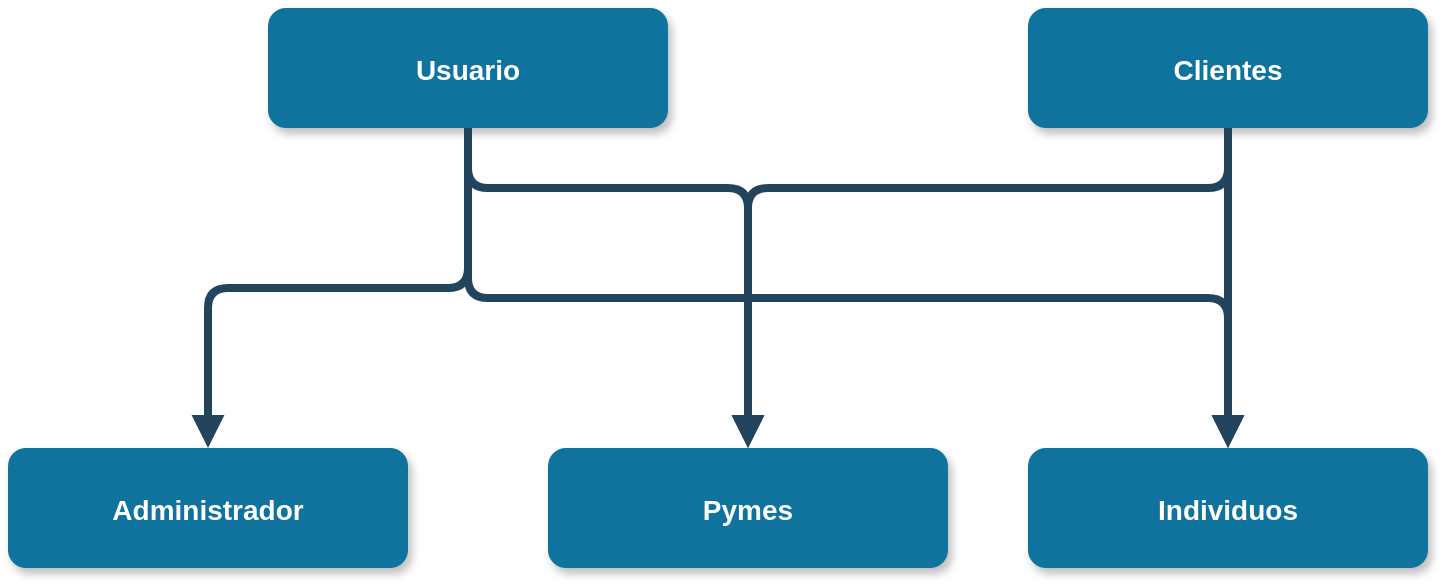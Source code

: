 <mxfile version="13.0.3" type="device"><diagram name="Page-1" id="97916047-d0de-89f5-080d-49f4d83e522f"><mxGraphModel dx="920" dy="948" grid="1" gridSize="10" guides="1" tooltips="1" connect="1" arrows="1" fold="1" page="1" pageScale="1.5" pageWidth="1169" pageHeight="827" background="#ffffff" math="0" shadow="0"><root><mxCell id="0"/><mxCell id="1" parent="0"/><mxCell id="1OKW3EmzvsiwYO-v82iD-55" value="Usuario" style="rounded=1;fillColor=#10739E;strokeColor=none;shadow=1;gradientColor=none;fontStyle=1;fontColor=#FFFFFF;fontSize=14;" vertex="1" parent="1"><mxGeometry x="220" y="620" width="200" height="60" as="geometry"/></mxCell><mxCell id="1OKW3EmzvsiwYO-v82iD-56" value="Administrador" style="rounded=1;fillColor=#10739E;strokeColor=none;shadow=1;gradientColor=none;fontStyle=1;fontColor=#FFFFFF;fontSize=14;" vertex="1" parent="1"><mxGeometry x="90" y="840" width="200" height="60" as="geometry"/></mxCell><mxCell id="1OKW3EmzvsiwYO-v82iD-57" value="" style="edgeStyle=elbowEdgeStyle;elbow=vertical;strokeWidth=4;endArrow=block;endFill=1;fontStyle=1;strokeColor=#23445D;exitX=0.5;exitY=1;exitDx=0;exitDy=0;entryX=0.5;entryY=0;entryDx=0;entryDy=0;" edge="1" parent="1" source="1OKW3EmzvsiwYO-v82iD-55" target="1OKW3EmzvsiwYO-v82iD-56"><mxGeometry x="-430.83" y="610" width="100" height="100" as="geometry"><mxPoint x="319.17" y="710" as="sourcePoint"/><mxPoint x="319.17" y="790" as="targetPoint"/></mxGeometry></mxCell><mxCell id="1OKW3EmzvsiwYO-v82iD-58" value="Clientes" style="rounded=1;fillColor=#10739E;strokeColor=none;shadow=1;gradientColor=none;fontStyle=1;fontColor=#FFFFFF;fontSize=14;" vertex="1" parent="1"><mxGeometry x="600" y="620" width="200" height="60" as="geometry"/></mxCell><mxCell id="1OKW3EmzvsiwYO-v82iD-59" value="Individuos" style="rounded=1;fillColor=#10739E;strokeColor=none;shadow=1;gradientColor=none;fontStyle=1;fontColor=#FFFFFF;fontSize=14;" vertex="1" parent="1"><mxGeometry x="600" y="840" width="200" height="60" as="geometry"/></mxCell><mxCell id="1OKW3EmzvsiwYO-v82iD-60" value="" style="edgeStyle=elbowEdgeStyle;elbow=vertical;strokeWidth=4;endArrow=block;endFill=1;fontStyle=1;strokeColor=#23445D;entryX=0.5;entryY=0;entryDx=0;entryDy=0;exitX=0.5;exitY=1;exitDx=0;exitDy=0;" edge="1" parent="1" source="1OKW3EmzvsiwYO-v82iD-58" target="1OKW3EmzvsiwYO-v82iD-59"><mxGeometry x="32" y="175.5" width="100" height="100" as="geometry"><mxPoint x="740" y="570" as="sourcePoint"/><mxPoint x="782" y="355.5" as="targetPoint"/></mxGeometry></mxCell><mxCell id="1OKW3EmzvsiwYO-v82iD-61" value="" style="edgeStyle=elbowEdgeStyle;elbow=vertical;strokeWidth=4;endArrow=block;endFill=1;fontStyle=1;strokeColor=#23445D;entryX=0.5;entryY=0;entryDx=0;entryDy=0;" edge="1" parent="1" target="1OKW3EmzvsiwYO-v82iD-59"><mxGeometry x="-420.83" y="620" width="100" height="100" as="geometry"><mxPoint x="320" y="690" as="sourcePoint"/><mxPoint x="200" y="850" as="targetPoint"/></mxGeometry></mxCell><mxCell id="1OKW3EmzvsiwYO-v82iD-62" value="Pymes" style="rounded=1;fillColor=#10739E;strokeColor=none;shadow=1;gradientColor=none;fontStyle=1;fontColor=#FFFFFF;fontSize=14;" vertex="1" parent="1"><mxGeometry x="360" y="840" width="200" height="60" as="geometry"/></mxCell><mxCell id="1OKW3EmzvsiwYO-v82iD-63" value="" style="edgeStyle=elbowEdgeStyle;elbow=vertical;strokeWidth=4;endArrow=block;endFill=1;fontStyle=1;strokeColor=#23445D;entryX=0.5;entryY=0;entryDx=0;entryDy=0;" edge="1" parent="1" target="1OKW3EmzvsiwYO-v82iD-62"><mxGeometry x="-410.83" y="630" width="100" height="100" as="geometry"><mxPoint x="320" y="680" as="sourcePoint"/><mxPoint x="460" y="830" as="targetPoint"/><Array as="points"><mxPoint x="400" y="710"/></Array></mxGeometry></mxCell><mxCell id="1OKW3EmzvsiwYO-v82iD-64" value="" style="edgeStyle=elbowEdgeStyle;elbow=vertical;strokeWidth=4;endArrow=block;endFill=1;fontStyle=1;strokeColor=#23445D;entryX=0.5;entryY=0;entryDx=0;entryDy=0;" edge="1" parent="1" target="1OKW3EmzvsiwYO-v82iD-62"><mxGeometry x="42" y="185.5" width="100" height="100" as="geometry"><mxPoint x="700" y="680" as="sourcePoint"/><mxPoint x="710" y="850" as="targetPoint"/><Array as="points"><mxPoint x="540" y="710"/></Array></mxGeometry></mxCell></root></mxGraphModel></diagram></mxfile>